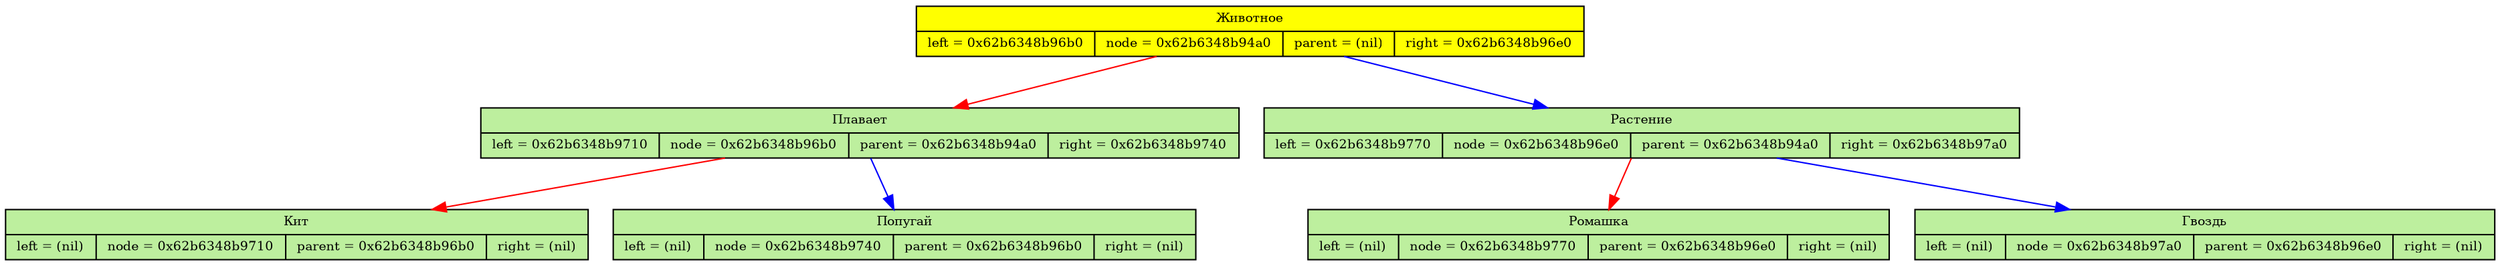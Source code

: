 digraph
{
	node[fontsize=9]

	node_0x62b6348b94a0 [shape=record, label = "{Животное| {left = 0x62b6348b96b0 | node = 0x62b6348b94a0 | parent = (nil) | right = 0x62b6348b96e0}}" style="filled",fillcolor="yellow"]

	node_0x62b6348b96b0 [shape=record, label = "{Плавает| {left = 0x62b6348b9710 | node = 0x62b6348b96b0 | parent = 0x62b6348b94a0 | right = 0x62b6348b9740}}" style="filled",fillcolor="#BDEF9E"]

	edge[color="red",fontsize=12]
	node_0x62b6348b94a0 -> node_0x62b6348b96b0

	node_0x62b6348b9710 [shape=record, label = "{Кит| {left = (nil) | node = 0x62b6348b9710 | parent = 0x62b6348b96b0 | right = (nil)}}" style="filled",fillcolor="#BDEF9E"]

	edge[color="red",fontsize=12]
	node_0x62b6348b96b0 -> node_0x62b6348b9710

	node_0x62b6348b9740 [shape=record, label = "{Попугай| {left = (nil) | node = 0x62b6348b9740 | parent = 0x62b6348b96b0 | right = (nil)}}" style="filled",fillcolor="#BDEF9E"]

	edge[color="blue",fontsize=12]
	node_0x62b6348b96b0 -> node_0x62b6348b9740

	node_0x62b6348b96e0 [shape=record, label = "{Растение| {left = 0x62b6348b9770 | node = 0x62b6348b96e0 | parent = 0x62b6348b94a0 | right = 0x62b6348b97a0}}" style="filled",fillcolor="#BDEF9E"]

	edge[color="blue",fontsize=12]
	node_0x62b6348b94a0 -> node_0x62b6348b96e0

	node_0x62b6348b9770 [shape=record, label = "{Ромашка| {left = (nil) | node = 0x62b6348b9770 | parent = 0x62b6348b96e0 | right = (nil)}}" style="filled",fillcolor="#BDEF9E"]

	edge[color="red",fontsize=12]
	node_0x62b6348b96e0 -> node_0x62b6348b9770

	node_0x62b6348b97a0 [shape=record, label = "{Гвоздь| {left = (nil) | node = 0x62b6348b97a0 | parent = 0x62b6348b96e0 | right = (nil)}}" style="filled",fillcolor="#BDEF9E"]

	edge[color="blue",fontsize=12]
	node_0x62b6348b96e0 -> node_0x62b6348b97a0

	}